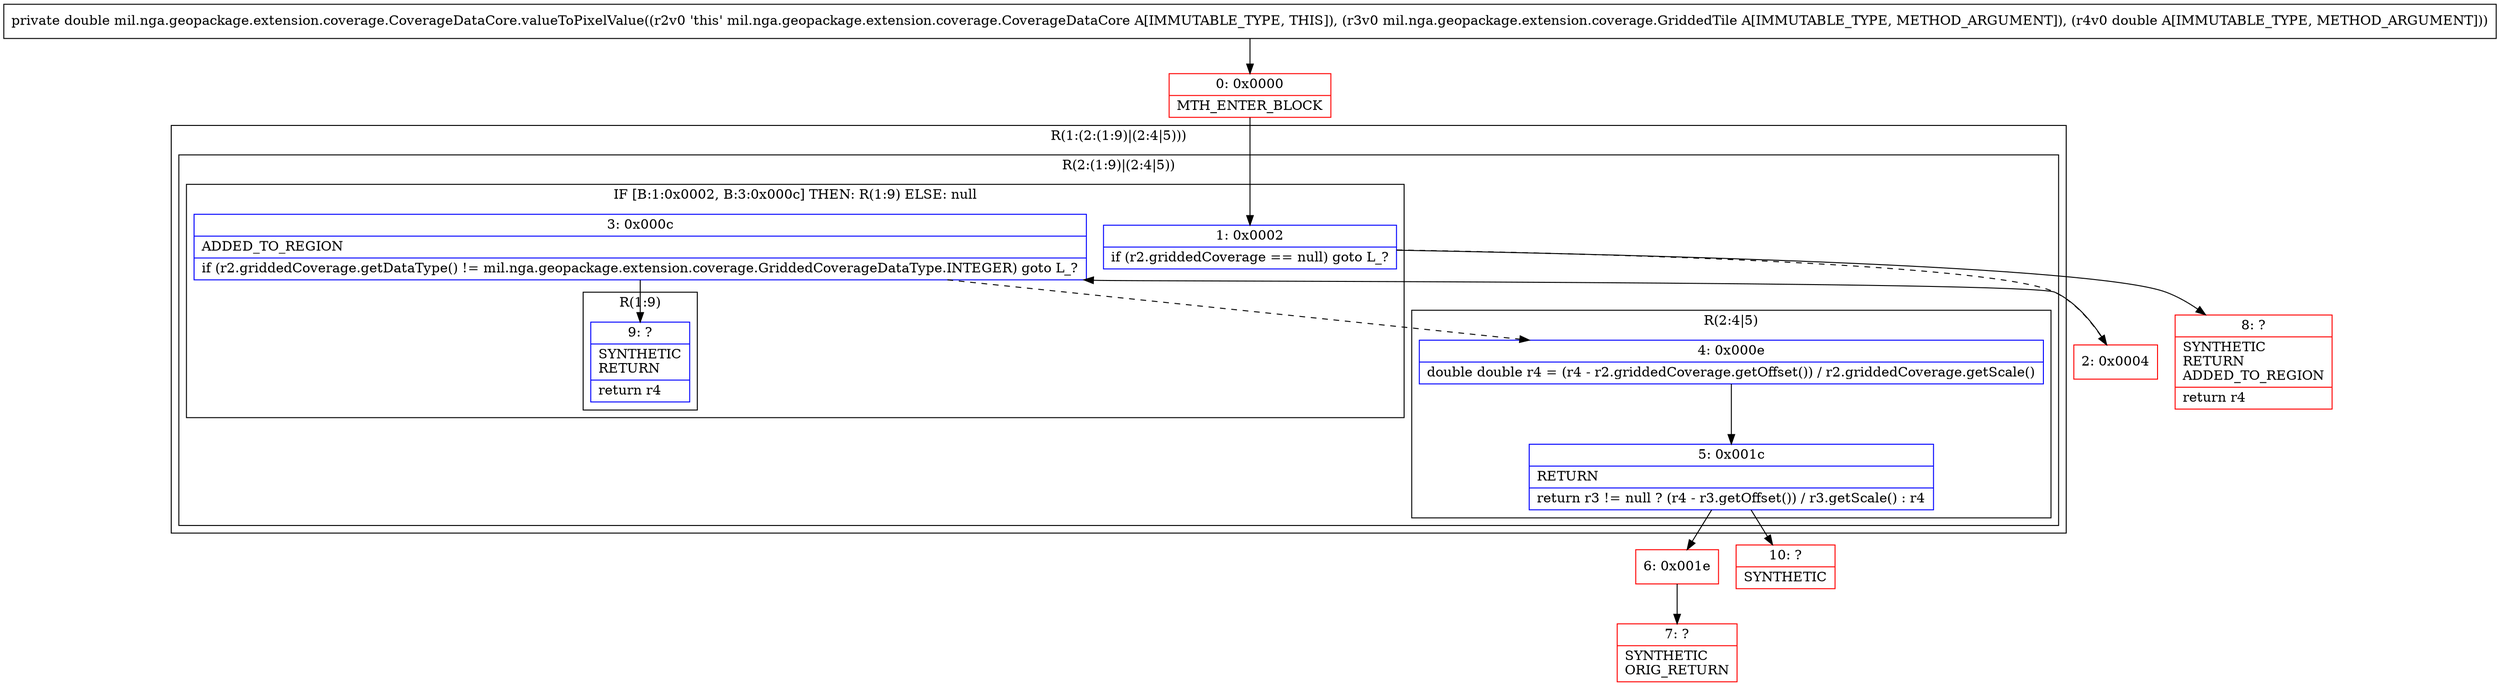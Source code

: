 digraph "CFG formil.nga.geopackage.extension.coverage.CoverageDataCore.valueToPixelValue(Lmil\/nga\/geopackage\/extension\/coverage\/GriddedTile;D)D" {
subgraph cluster_Region_302132103 {
label = "R(1:(2:(1:9)|(2:4|5)))";
node [shape=record,color=blue];
subgraph cluster_Region_1794994167 {
label = "R(2:(1:9)|(2:4|5))";
node [shape=record,color=blue];
subgraph cluster_IfRegion_164890524 {
label = "IF [B:1:0x0002, B:3:0x000c] THEN: R(1:9) ELSE: null";
node [shape=record,color=blue];
Node_1 [shape=record,label="{1\:\ 0x0002|if (r2.griddedCoverage == null) goto L_?\l}"];
Node_3 [shape=record,label="{3\:\ 0x000c|ADDED_TO_REGION\l|if (r2.griddedCoverage.getDataType() != mil.nga.geopackage.extension.coverage.GriddedCoverageDataType.INTEGER) goto L_?\l}"];
subgraph cluster_Region_2059979625 {
label = "R(1:9)";
node [shape=record,color=blue];
Node_9 [shape=record,label="{9\:\ ?|SYNTHETIC\lRETURN\l|return r4\l}"];
}
}
subgraph cluster_Region_1837522168 {
label = "R(2:4|5)";
node [shape=record,color=blue];
Node_4 [shape=record,label="{4\:\ 0x000e|double double r4 = (r4 \- r2.griddedCoverage.getOffset()) \/ r2.griddedCoverage.getScale()\l}"];
Node_5 [shape=record,label="{5\:\ 0x001c|RETURN\l|return r3 != null ? (r4 \- r3.getOffset()) \/ r3.getScale() : r4\l}"];
}
}
}
Node_0 [shape=record,color=red,label="{0\:\ 0x0000|MTH_ENTER_BLOCK\l}"];
Node_2 [shape=record,color=red,label="{2\:\ 0x0004}"];
Node_6 [shape=record,color=red,label="{6\:\ 0x001e}"];
Node_7 [shape=record,color=red,label="{7\:\ ?|SYNTHETIC\lORIG_RETURN\l}"];
Node_8 [shape=record,color=red,label="{8\:\ ?|SYNTHETIC\lRETURN\lADDED_TO_REGION\l|return r4\l}"];
Node_10 [shape=record,color=red,label="{10\:\ ?|SYNTHETIC\l}"];
MethodNode[shape=record,label="{private double mil.nga.geopackage.extension.coverage.CoverageDataCore.valueToPixelValue((r2v0 'this' mil.nga.geopackage.extension.coverage.CoverageDataCore A[IMMUTABLE_TYPE, THIS]), (r3v0 mil.nga.geopackage.extension.coverage.GriddedTile A[IMMUTABLE_TYPE, METHOD_ARGUMENT]), (r4v0 double A[IMMUTABLE_TYPE, METHOD_ARGUMENT])) }"];
MethodNode -> Node_0;
Node_1 -> Node_2[style=dashed];
Node_1 -> Node_8;
Node_3 -> Node_4[style=dashed];
Node_3 -> Node_9;
Node_4 -> Node_5;
Node_5 -> Node_6;
Node_5 -> Node_10;
Node_0 -> Node_1;
Node_2 -> Node_3;
Node_6 -> Node_7;
}

